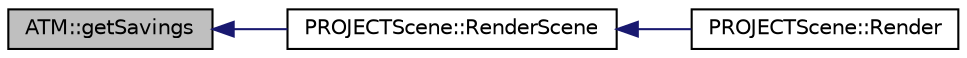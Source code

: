 digraph "ATM::getSavings"
{
  bgcolor="transparent";
  edge [fontname="Helvetica",fontsize="10",labelfontname="Helvetica",labelfontsize="10"];
  node [fontname="Helvetica",fontsize="10",shape=record];
  rankdir="LR";
  Node1 [label="ATM::getSavings",height=0.2,width=0.4,color="black", fillcolor="grey75", style="filled", fontcolor="black"];
  Node1 -> Node2 [dir="back",color="midnightblue",fontsize="10",style="solid",fontname="Helvetica"];
  Node2 [label="PROJECTScene::RenderScene",height=0.2,width=0.4,color="black",URL="$classPROJECTScene.html#ab65b60700be67645ec699984ff933671",tooltip="RenderScene() "];
  Node2 -> Node3 [dir="back",color="midnightblue",fontsize="10",style="solid",fontname="Helvetica"];
  Node3 [label="PROJECTScene::Render",height=0.2,width=0.4,color="black",URL="$classPROJECTScene.html#a67fe944ad8dbaf81cedfb07cff9b860c",tooltip="Render. "];
}
